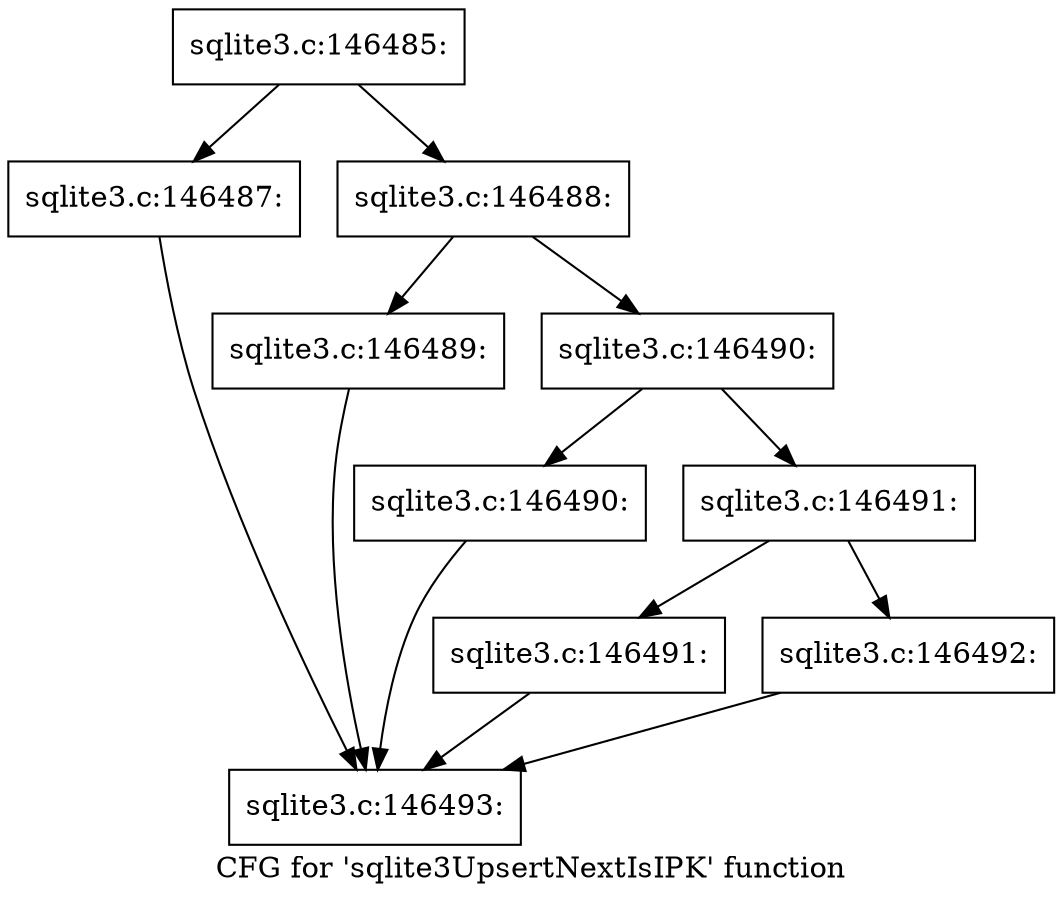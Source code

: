 digraph "CFG for 'sqlite3UpsertNextIsIPK' function" {
	label="CFG for 'sqlite3UpsertNextIsIPK' function";

	Node0x55c0f9facd30 [shape=record,label="{sqlite3.c:146485:}"];
	Node0x55c0f9facd30 -> Node0x55c0f9fb9330;
	Node0x55c0f9facd30 -> Node0x55c0f9fb9380;
	Node0x55c0f9fb9330 [shape=record,label="{sqlite3.c:146487:}"];
	Node0x55c0f9fb9330 -> Node0x55c0f9fb8f90;
	Node0x55c0f9fb9380 [shape=record,label="{sqlite3.c:146488:}"];
	Node0x55c0f9fb9380 -> Node0x55c0f9fbbff0;
	Node0x55c0f9fb9380 -> Node0x55c0f9fbc040;
	Node0x55c0f9fbbff0 [shape=record,label="{sqlite3.c:146489:}"];
	Node0x55c0f9fbbff0 -> Node0x55c0f9fb8f90;
	Node0x55c0f9fbc040 [shape=record,label="{sqlite3.c:146490:}"];
	Node0x55c0f9fbc040 -> Node0x55c0f9fbc500;
	Node0x55c0f9fbc040 -> Node0x55c0f9fbc550;
	Node0x55c0f9fbc500 [shape=record,label="{sqlite3.c:146490:}"];
	Node0x55c0f9fbc500 -> Node0x55c0f9fb8f90;
	Node0x55c0f9fbc550 [shape=record,label="{sqlite3.c:146491:}"];
	Node0x55c0f9fbc550 -> Node0x55c0f9fbcb70;
	Node0x55c0f9fbc550 -> Node0x55c0f9fbcbc0;
	Node0x55c0f9fbcb70 [shape=record,label="{sqlite3.c:146491:}"];
	Node0x55c0f9fbcb70 -> Node0x55c0f9fb8f90;
	Node0x55c0f9fbcbc0 [shape=record,label="{sqlite3.c:146492:}"];
	Node0x55c0f9fbcbc0 -> Node0x55c0f9fb8f90;
	Node0x55c0f9fb8f90 [shape=record,label="{sqlite3.c:146493:}"];
}
